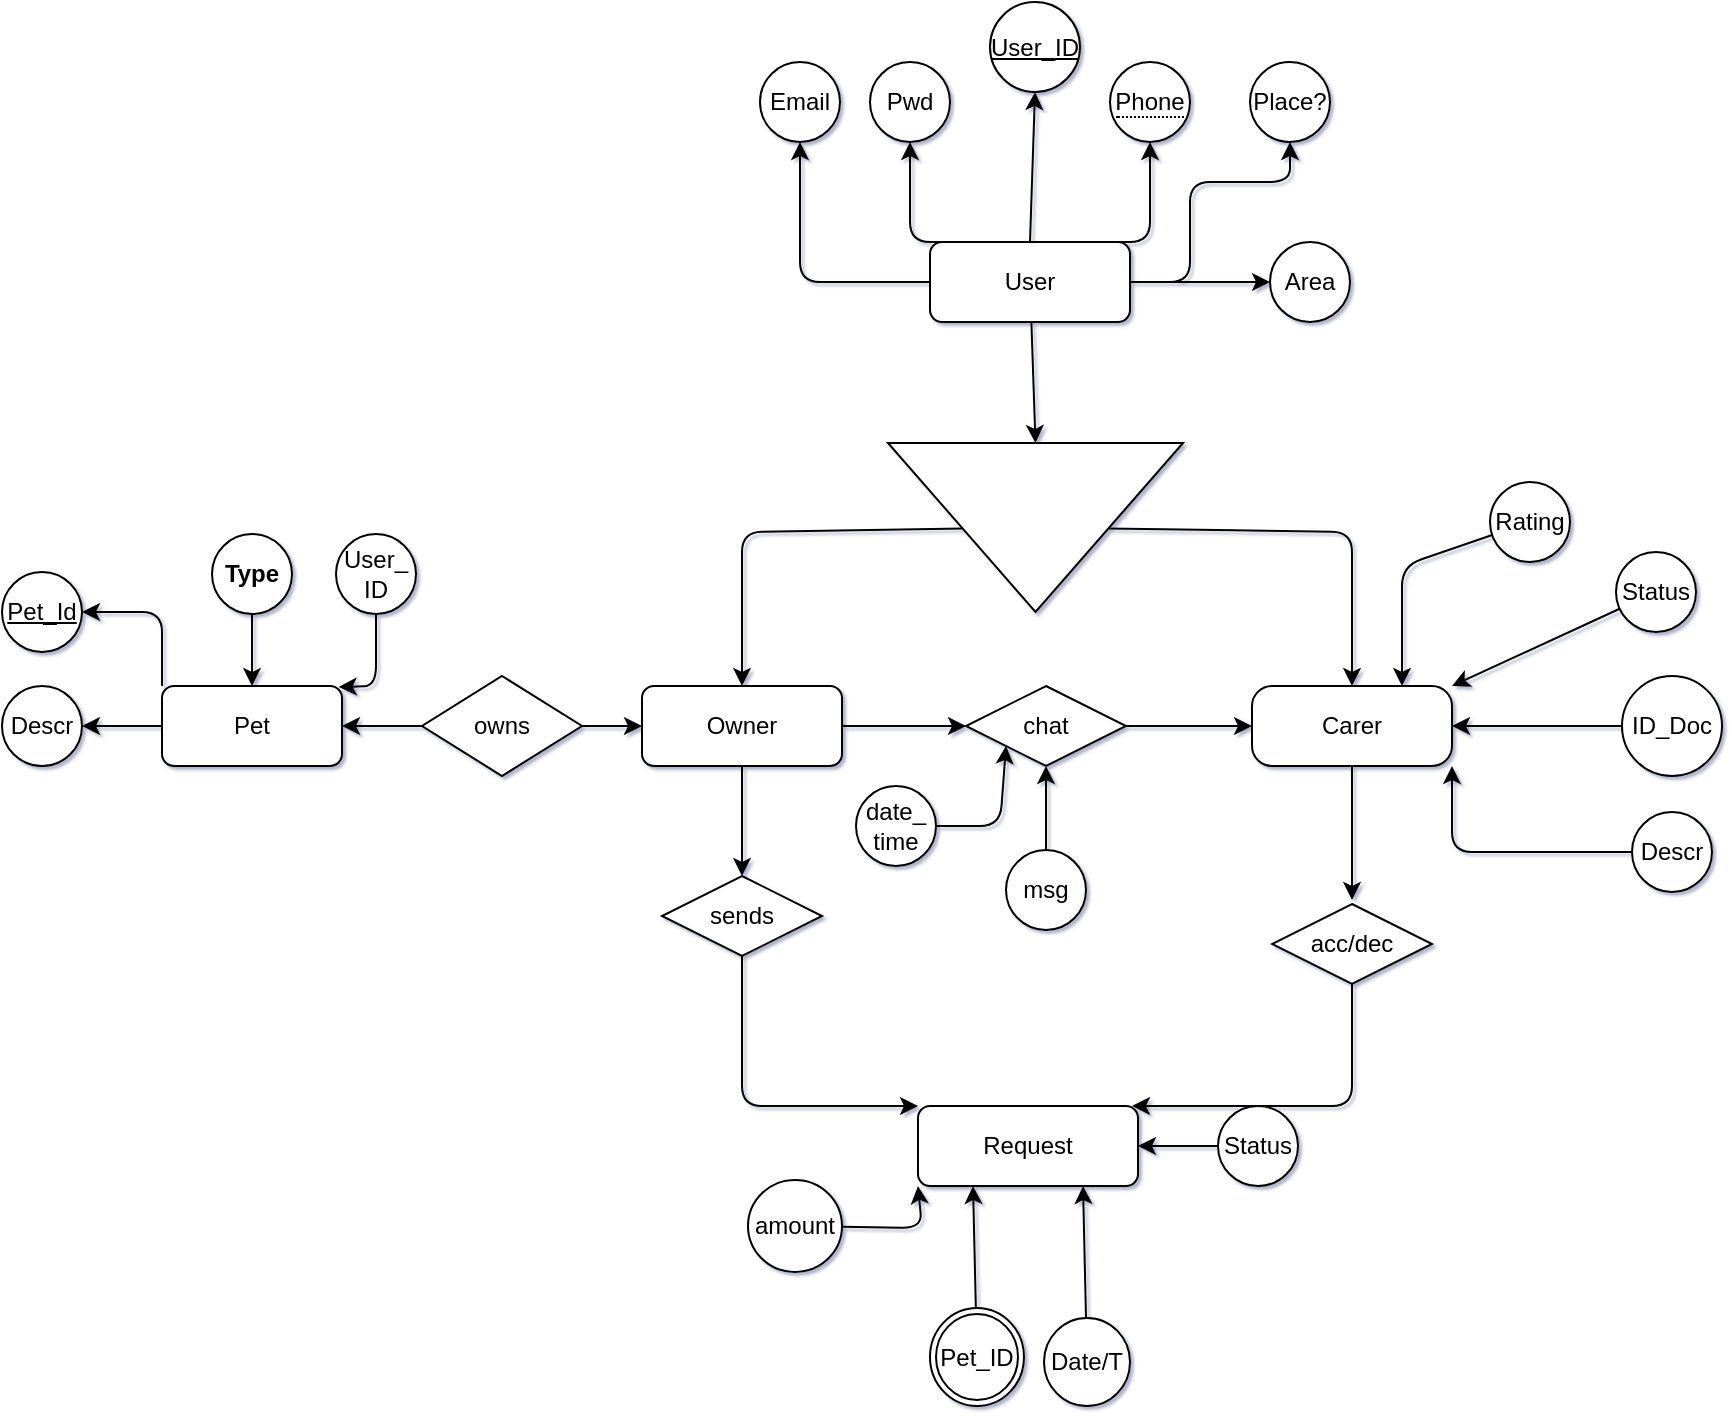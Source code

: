 <mxfile>
    <diagram id="95HTGVdv0aWo4XSOs8IV" name="Página-1">
        <mxGraphModel dx="1788" dy="322" grid="0" gridSize="10" guides="1" tooltips="1" connect="1" arrows="1" fold="1" page="0" pageScale="1" pageWidth="827" pageHeight="1169" background="none" math="0" shadow="1">
            <root>
                <mxCell id="0"/>
                <mxCell id="1" parent="0"/>
                <mxCell id="128" style="edgeStyle=none;html=1;entryX=0.5;entryY=0;entryDx=0;entryDy=0;" parent="1" source="73" target="83" edge="1">
                    <mxGeometry relative="1" as="geometry">
                        <Array as="points">
                            <mxPoint x="-224" y="984"/>
                        </Array>
                    </mxGeometry>
                </mxCell>
                <mxCell id="129" style="edgeStyle=none;html=1;entryX=0.5;entryY=0;entryDx=0;entryDy=0;" parent="1" source="73" target="87" edge="1">
                    <mxGeometry relative="1" as="geometry">
                        <Array as="points">
                            <mxPoint x="81" y="984"/>
                        </Array>
                    </mxGeometry>
                </mxCell>
                <mxCell id="73" value="" style="triangle;whiteSpace=wrap;html=1;rotation=90;" parent="1" vertex="1">
                    <mxGeometry x="-119.5" y="908" width="84.5" height="147.5" as="geometry"/>
                </mxCell>
                <mxCell id="75" style="edgeStyle=none;html=1;exitX=0.5;exitY=0;exitDx=0;exitDy=0;entryX=0.5;entryY=1;entryDx=0;entryDy=0;" parent="1" source="81" target="95" edge="1">
                    <mxGeometry relative="1" as="geometry"/>
                </mxCell>
                <mxCell id="76" style="edgeStyle=none;html=1;exitX=0.75;exitY=0;exitDx=0;exitDy=0;entryX=0.5;entryY=1;entryDx=0;entryDy=0;" parent="1" source="81" target="93" edge="1">
                    <mxGeometry relative="1" as="geometry">
                        <Array as="points">
                            <mxPoint x="-20" y="839"/>
                        </Array>
                    </mxGeometry>
                </mxCell>
                <mxCell id="77" style="edgeStyle=none;html=1;exitX=1;exitY=0.5;exitDx=0;exitDy=0;entryX=0.5;entryY=1;entryDx=0;entryDy=0;" parent="1" source="81" edge="1">
                    <mxGeometry relative="1" as="geometry">
                        <Array as="points">
                            <mxPoint y="859"/>
                            <mxPoint y="809"/>
                            <mxPoint x="50" y="809"/>
                        </Array>
                        <mxPoint x="50" y="789" as="targetPoint"/>
                    </mxGeometry>
                </mxCell>
                <mxCell id="78" style="edgeStyle=none;html=1;exitX=0.25;exitY=0;exitDx=0;exitDy=0;entryX=0.5;entryY=1;entryDx=0;entryDy=0;" parent="1" source="81" target="92" edge="1">
                    <mxGeometry relative="1" as="geometry">
                        <Array as="points">
                            <mxPoint x="-140" y="839"/>
                        </Array>
                    </mxGeometry>
                </mxCell>
                <mxCell id="79" style="edgeStyle=none;html=1;exitX=0;exitY=0.5;exitDx=0;exitDy=0;entryX=0.5;entryY=1;entryDx=0;entryDy=0;" parent="1" source="81" target="91" edge="1">
                    <mxGeometry relative="1" as="geometry">
                        <Array as="points">
                            <mxPoint x="-195" y="859"/>
                        </Array>
                    </mxGeometry>
                </mxCell>
                <mxCell id="80" style="edgeStyle=none;html=1;exitX=1;exitY=0.5;exitDx=0;exitDy=0;entryX=0;entryY=0.5;entryDx=0;entryDy=0;" parent="1" source="81" target="102" edge="1">
                    <mxGeometry relative="1" as="geometry"/>
                </mxCell>
                <mxCell id="130" style="edgeStyle=none;html=1;entryX=0;entryY=0.5;entryDx=0;entryDy=0;" parent="1" source="81" target="73" edge="1">
                    <mxGeometry relative="1" as="geometry"/>
                </mxCell>
                <mxCell id="81" value="User" style="rounded=1;whiteSpace=wrap;html=1;" parent="1" vertex="1">
                    <mxGeometry x="-130" y="839" width="100" height="40" as="geometry"/>
                </mxCell>
                <mxCell id="158" style="edgeStyle=none;html=1;entryX=0;entryY=0.5;entryDx=0;entryDy=0;" parent="1" source="83" target="152" edge="1">
                    <mxGeometry relative="1" as="geometry"/>
                </mxCell>
                <mxCell id="83" value="Owner" style="rounded=1;whiteSpace=wrap;html=1;" parent="1" vertex="1">
                    <mxGeometry x="-274" y="1061" width="100" height="40" as="geometry"/>
                </mxCell>
                <mxCell id="86" style="edgeStyle=none;html=1;exitX=0.5;exitY=1;exitDx=0;exitDy=0;" parent="1" source="87" edge="1">
                    <mxGeometry relative="1" as="geometry">
                        <mxPoint x="81" y="1168" as="targetPoint"/>
                    </mxGeometry>
                </mxCell>
                <mxCell id="87" value="Carer&lt;br&gt;" style="rounded=1;whiteSpace=wrap;html=1;arcSize=25;" parent="1" vertex="1">
                    <mxGeometry x="31" y="1061" width="100" height="40" as="geometry"/>
                </mxCell>
                <mxCell id="91" value="Email" style="ellipse;whiteSpace=wrap;html=1;" parent="1" vertex="1">
                    <mxGeometry x="-215" y="749" width="40" height="40" as="geometry"/>
                </mxCell>
                <mxCell id="92" value="Pwd&lt;br&gt;" style="ellipse;whiteSpace=wrap;html=1;" parent="1" vertex="1">
                    <mxGeometry x="-160" y="749" width="40" height="40" as="geometry"/>
                </mxCell>
                <mxCell id="93" value="&lt;span style=&quot;border-bottom: 1px dotted&quot;&gt;Phone&lt;/span&gt;" style="ellipse;whiteSpace=wrap;html=1;align=center;" parent="1" vertex="1">
                    <mxGeometry x="-40" y="749" width="40" height="40" as="geometry"/>
                </mxCell>
                <mxCell id="95" value="User_ID" style="ellipse;whiteSpace=wrap;html=1;align=center;fontStyle=4;" parent="1" vertex="1">
                    <mxGeometry x="-100" y="719" width="45" height="45" as="geometry"/>
                </mxCell>
                <mxCell id="97" style="edgeStyle=none;html=1;" parent="1" source="98" target="105" edge="1">
                    <mxGeometry relative="1" as="geometry"/>
                </mxCell>
                <mxCell id="167" style="edgeStyle=none;html=1;exitX=0;exitY=0;exitDx=0;exitDy=0;entryX=1;entryY=0.5;entryDx=0;entryDy=0;" parent="1" source="98" target="145" edge="1">
                    <mxGeometry relative="1" as="geometry">
                        <Array as="points">
                            <mxPoint x="-514" y="1024"/>
                        </Array>
                    </mxGeometry>
                </mxCell>
                <mxCell id="98" value="Pet" style="rounded=1;whiteSpace=wrap;html=1;" parent="1" vertex="1">
                    <mxGeometry x="-514" y="1061" width="90" height="40" as="geometry"/>
                </mxCell>
                <mxCell id="99" style="edgeStyle=none;html=1;entryX=1;entryY=0.5;entryDx=0;entryDy=0;" parent="1" target="98" edge="1">
                    <mxGeometry relative="1" as="geometry">
                        <mxPoint x="-374" y="1081" as="sourcePoint"/>
                    </mxGeometry>
                </mxCell>
                <mxCell id="100" style="edgeStyle=none;html=1;exitX=1;exitY=0.5;exitDx=0;exitDy=0;entryX=0;entryY=0.5;entryDx=0;entryDy=0;" parent="1" source="101" target="83" edge="1">
                    <mxGeometry relative="1" as="geometry">
                        <mxPoint x="-294" y="1081" as="sourcePoint"/>
                    </mxGeometry>
                </mxCell>
                <mxCell id="101" value="owns" style="rhombus;whiteSpace=wrap;html=1;" parent="1" vertex="1">
                    <mxGeometry x="-384" y="1056" width="80" height="50" as="geometry"/>
                </mxCell>
                <mxCell id="102" value="Area" style="ellipse;whiteSpace=wrap;html=1;" parent="1" vertex="1">
                    <mxGeometry x="40" y="839" width="40" height="40" as="geometry"/>
                </mxCell>
                <mxCell id="172" style="edgeStyle=none;html=1;entryX=1;entryY=0.5;entryDx=0;entryDy=0;" parent="1" source="103" target="87" edge="1">
                    <mxGeometry relative="1" as="geometry"/>
                </mxCell>
                <mxCell id="103" value="ID_Doc&lt;br&gt;" style="ellipse;whiteSpace=wrap;html=1;" parent="1" vertex="1">
                    <mxGeometry x="216" y="1056" width="50" height="50" as="geometry"/>
                </mxCell>
                <mxCell id="105" value="Descr&lt;br&gt;" style="ellipse;whiteSpace=wrap;html=1;" parent="1" vertex="1">
                    <mxGeometry x="-594" y="1061" width="40" height="40" as="geometry"/>
                </mxCell>
                <mxCell id="108" style="edgeStyle=none;html=1;exitX=0.5;exitY=1;exitDx=0;exitDy=0;entryX=0.5;entryY=0;entryDx=0;entryDy=0;" parent="1" source="83" target="120" edge="1">
                    <mxGeometry relative="1" as="geometry">
                        <mxPoint x="-219.765" y="1512" as="targetPoint"/>
                        <mxPoint x="-220" y="1432" as="sourcePoint"/>
                    </mxGeometry>
                </mxCell>
                <mxCell id="119" style="edgeStyle=none;html=1;entryX=0;entryY=0;entryDx=0;entryDy=0;" parent="1" source="120" target="124" edge="1">
                    <mxGeometry relative="1" as="geometry">
                        <mxPoint x="-87" y="1345" as="targetPoint"/>
                        <Array as="points">
                            <mxPoint x="-224" y="1271"/>
                        </Array>
                    </mxGeometry>
                </mxCell>
                <mxCell id="120" value="sends" style="rhombus;whiteSpace=wrap;html=1;" parent="1" vertex="1">
                    <mxGeometry x="-264" y="1156" width="80" height="40" as="geometry"/>
                </mxCell>
                <mxCell id="124" value="Request" style="rounded=1;whiteSpace=wrap;html=1;" parent="1" vertex="1">
                    <mxGeometry x="-136" y="1271" width="110" height="40" as="geometry"/>
                </mxCell>
                <mxCell id="174" style="edgeStyle=none;html=1;entryX=0.75;entryY=1;entryDx=0;entryDy=0;" parent="1" source="126" target="124" edge="1">
                    <mxGeometry relative="1" as="geometry"/>
                </mxCell>
                <mxCell id="126" value="Date/T" style="ellipse;whiteSpace=wrap;html=1;" parent="1" vertex="1">
                    <mxGeometry x="-73" y="1377" width="43" height="44" as="geometry"/>
                </mxCell>
                <mxCell id="173" style="edgeStyle=none;html=1;entryX=0;entryY=1;entryDx=0;entryDy=0;" parent="1" source="127" target="124" edge="1">
                    <mxGeometry relative="1" as="geometry">
                        <Array as="points">
                            <mxPoint x="-134" y="1332"/>
                        </Array>
                    </mxGeometry>
                </mxCell>
                <mxCell id="127" value="amount" style="ellipse;whiteSpace=wrap;html=1;" parent="1" vertex="1">
                    <mxGeometry x="-221" y="1308" width="47" height="46" as="geometry"/>
                </mxCell>
                <mxCell id="131" value="Place?" style="ellipse;whiteSpace=wrap;html=1;" parent="1" vertex="1">
                    <mxGeometry x="30" y="749" width="40" height="40" as="geometry"/>
                </mxCell>
                <mxCell id="171" style="edgeStyle=none;html=1;entryX=1;entryY=0;entryDx=0;entryDy=0;" parent="1" source="132" target="87" edge="1">
                    <mxGeometry relative="1" as="geometry">
                        <Array as="points"/>
                    </mxGeometry>
                </mxCell>
                <mxCell id="132" value="Status" style="ellipse;whiteSpace=wrap;html=1;" parent="1" vertex="1">
                    <mxGeometry x="213" y="994" width="40" height="40" as="geometry"/>
                </mxCell>
                <mxCell id="175" style="edgeStyle=none;html=1;entryX=1;entryY=0.5;entryDx=0;entryDy=0;" parent="1" source="134" target="124" edge="1">
                    <mxGeometry relative="1" as="geometry"/>
                </mxCell>
                <mxCell id="134" value="Status" style="ellipse;whiteSpace=wrap;html=1;" parent="1" vertex="1">
                    <mxGeometry x="14" y="1271" width="40" height="40" as="geometry"/>
                </mxCell>
                <mxCell id="168" style="edgeStyle=none;html=1;exitX=0.5;exitY=1;exitDx=0;exitDy=0;entryX=0.5;entryY=0;entryDx=0;entryDy=0;" parent="1" source="136" target="98" edge="1">
                    <mxGeometry relative="1" as="geometry"/>
                </mxCell>
                <mxCell id="136" value="Type" style="ellipse;whiteSpace=wrap;html=1;fontStyle=1" parent="1" vertex="1">
                    <mxGeometry x="-489" y="985" width="40" height="40" as="geometry"/>
                </mxCell>
                <mxCell id="169" style="edgeStyle=none;html=1;entryX=0.75;entryY=0;entryDx=0;entryDy=0;" parent="1" source="137" target="87" edge="1">
                    <mxGeometry relative="1" as="geometry">
                        <Array as="points">
                            <mxPoint x="106" y="1001"/>
                        </Array>
                    </mxGeometry>
                </mxCell>
                <mxCell id="137" value="Rating" style="ellipse;whiteSpace=wrap;html=1;" parent="1" vertex="1">
                    <mxGeometry x="150" y="959" width="40" height="40" as="geometry"/>
                </mxCell>
                <mxCell id="142" style="edgeStyle=none;html=1;" parent="1" source="141" edge="1">
                    <mxGeometry relative="1" as="geometry">
                        <mxPoint x="-29" y="1271" as="targetPoint"/>
                        <Array as="points">
                            <mxPoint x="81" y="1271"/>
                        </Array>
                    </mxGeometry>
                </mxCell>
                <mxCell id="141" value="acc/dec" style="rhombus;whiteSpace=wrap;html=1;" parent="1" vertex="1">
                    <mxGeometry x="41" y="1170" width="80" height="40" as="geometry"/>
                </mxCell>
                <mxCell id="149" style="edgeStyle=none;html=1;entryX=0.25;entryY=1;entryDx=0;entryDy=0;" parent="1" source="143" target="124" edge="1">
                    <mxGeometry relative="1" as="geometry"/>
                </mxCell>
                <mxCell id="143" value="Pet_ID" style="ellipse;shape=doubleEllipse;margin=3;whiteSpace=wrap;html=1;align=center;" parent="1" vertex="1">
                    <mxGeometry x="-130" y="1372" width="47" height="49" as="geometry"/>
                </mxCell>
                <mxCell id="145" value="&lt;u&gt;Pet_Id&lt;/u&gt;" style="ellipse;whiteSpace=wrap;html=1;" parent="1" vertex="1">
                    <mxGeometry x="-594" y="1004" width="40" height="40" as="geometry"/>
                </mxCell>
                <mxCell id="148" style="edgeStyle=none;html=1;entryX=1;entryY=1;entryDx=0;entryDy=0;" parent="1" source="147" target="87" edge="1">
                    <mxGeometry relative="1" as="geometry">
                        <Array as="points">
                            <mxPoint x="131" y="1144"/>
                        </Array>
                    </mxGeometry>
                </mxCell>
                <mxCell id="147" value="Descr&lt;br&gt;" style="ellipse;whiteSpace=wrap;html=1;" parent="1" vertex="1">
                    <mxGeometry x="221" y="1124" width="40" height="40" as="geometry"/>
                </mxCell>
                <mxCell id="159" style="edgeStyle=none;html=1;" parent="1" source="152" target="87" edge="1">
                    <mxGeometry relative="1" as="geometry"/>
                </mxCell>
                <mxCell id="152" value="chat" style="rhombus;whiteSpace=wrap;html=1;" parent="1" vertex="1">
                    <mxGeometry x="-112" y="1061" width="80" height="40" as="geometry"/>
                </mxCell>
                <mxCell id="154" style="edgeStyle=none;html=1;entryX=0.5;entryY=1;entryDx=0;entryDy=0;exitX=0.5;exitY=0;exitDx=0;exitDy=0;" parent="1" source="160" target="152" edge="1">
                    <mxGeometry relative="1" as="geometry">
                        <mxPoint x="-39.773" y="1135.824" as="sourcePoint"/>
                    </mxGeometry>
                </mxCell>
                <mxCell id="160" value="msg" style="ellipse;whiteSpace=wrap;html=1;" parent="1" vertex="1">
                    <mxGeometry x="-92" y="1143" width="40" height="40" as="geometry"/>
                </mxCell>
                <mxCell id="162" style="edgeStyle=none;html=1;entryX=0;entryY=1;entryDx=0;entryDy=0;" parent="1" source="161" target="152" edge="1">
                    <mxGeometry relative="1" as="geometry">
                        <Array as="points">
                            <mxPoint x="-95" y="1131"/>
                        </Array>
                    </mxGeometry>
                </mxCell>
                <mxCell id="161" value="date_&lt;br&gt;time" style="ellipse;whiteSpace=wrap;html=1;" parent="1" vertex="1">
                    <mxGeometry x="-167" y="1111" width="40" height="40" as="geometry"/>
                </mxCell>
                <mxCell id="166" style="edgeStyle=none;html=1;entryX=0.982;entryY=0.012;entryDx=0;entryDy=0;entryPerimeter=0;" parent="1" source="165" target="98" edge="1">
                    <mxGeometry relative="1" as="geometry">
                        <Array as="points">
                            <mxPoint x="-407" y="1061"/>
                        </Array>
                    </mxGeometry>
                </mxCell>
                <mxCell id="165" value="User_&lt;br&gt;ID" style="ellipse;whiteSpace=wrap;html=1;" parent="1" vertex="1">
                    <mxGeometry x="-427" y="985" width="40" height="40" as="geometry"/>
                </mxCell>
            </root>
        </mxGraphModel>
    </diagram>
</mxfile>